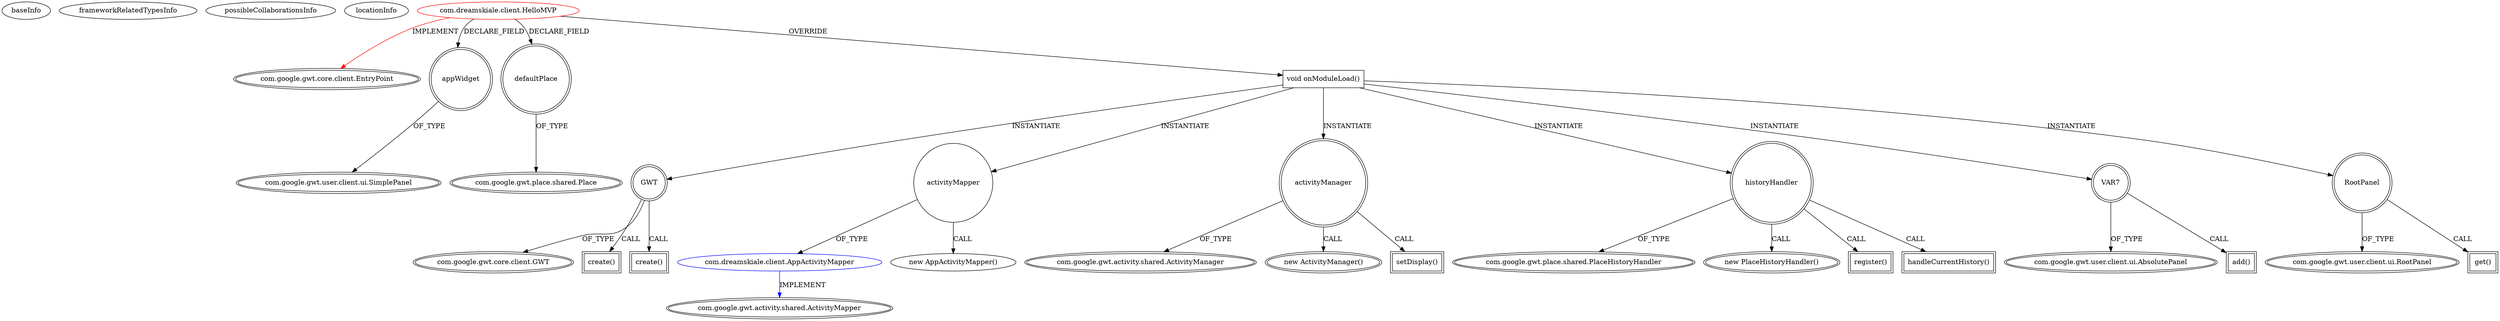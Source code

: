 digraph {
baseInfo[graphId=1024,category="extension_graph",isAnonymous=false,possibleRelation=true]
frameworkRelatedTypesInfo[0="com.google.gwt.core.client.EntryPoint"]
possibleCollaborationsInfo[0="1024~OVERRIDING_METHOD_DECLARATION-INSTANTIATION-~com.google.gwt.core.client.EntryPoint ~com.google.gwt.activity.shared.ActivityMapper ~false~false"]
locationInfo[projectName="carlos-aguayo-html5gwthistory",filePath="/carlos-aguayo-html5gwthistory/html5gwthistory-master/src/com/dreamskiale/client/HelloMVP.java",contextSignature="HelloMVP",graphId="1024"]
0[label="com.dreamskiale.client.HelloMVP",vertexType="ROOT_CLIENT_CLASS_DECLARATION",isFrameworkType=false,color=red]
1[label="com.google.gwt.core.client.EntryPoint",vertexType="FRAMEWORK_INTERFACE_TYPE",isFrameworkType=true,peripheries=2]
2[label="appWidget",vertexType="FIELD_DECLARATION",isFrameworkType=true,peripheries=2,shape=circle]
3[label="com.google.gwt.user.client.ui.SimplePanel",vertexType="FRAMEWORK_CLASS_TYPE",isFrameworkType=true,peripheries=2]
4[label="defaultPlace",vertexType="FIELD_DECLARATION",isFrameworkType=true,peripheries=2,shape=circle]
5[label="com.google.gwt.place.shared.Place",vertexType="FRAMEWORK_CLASS_TYPE",isFrameworkType=true,peripheries=2]
6[label="void onModuleLoad()",vertexType="OVERRIDING_METHOD_DECLARATION",isFrameworkType=false,shape=box]
7[label="GWT",vertexType="VARIABLE_EXPRESION",isFrameworkType=true,peripheries=2,shape=circle]
9[label="com.google.gwt.core.client.GWT",vertexType="FRAMEWORK_CLASS_TYPE",isFrameworkType=true,peripheries=2]
8[label="create()",vertexType="INSIDE_CALL",isFrameworkType=true,peripheries=2,shape=box]
11[label="activityMapper",vertexType="VARIABLE_EXPRESION",isFrameworkType=false,shape=circle]
12[label="com.dreamskiale.client.AppActivityMapper",vertexType="REFERENCE_CLIENT_CLASS_DECLARATION",isFrameworkType=false,color=blue]
13[label="com.google.gwt.activity.shared.ActivityMapper",vertexType="FRAMEWORK_INTERFACE_TYPE",isFrameworkType=true,peripheries=2]
10[label="new AppActivityMapper()",vertexType="CONSTRUCTOR_CALL",isFrameworkType=false]
15[label="activityManager",vertexType="VARIABLE_EXPRESION",isFrameworkType=true,peripheries=2,shape=circle]
16[label="com.google.gwt.activity.shared.ActivityManager",vertexType="FRAMEWORK_CLASS_TYPE",isFrameworkType=true,peripheries=2]
14[label="new ActivityManager()",vertexType="CONSTRUCTOR_CALL",isFrameworkType=true,peripheries=2]
18[label="setDisplay()",vertexType="INSIDE_CALL",isFrameworkType=true,peripheries=2,shape=box]
20[label="create()",vertexType="INSIDE_CALL",isFrameworkType=true,peripheries=2,shape=box]
22[label="historyHandler",vertexType="VARIABLE_EXPRESION",isFrameworkType=true,peripheries=2,shape=circle]
23[label="com.google.gwt.place.shared.PlaceHistoryHandler",vertexType="FRAMEWORK_CLASS_TYPE",isFrameworkType=true,peripheries=2]
21[label="new PlaceHistoryHandler()",vertexType="CONSTRUCTOR_CALL",isFrameworkType=true,peripheries=2]
25[label="register()",vertexType="INSIDE_CALL",isFrameworkType=true,peripheries=2,shape=box]
26[label="VAR7",vertexType="VARIABLE_EXPRESION",isFrameworkType=true,peripheries=2,shape=circle]
28[label="com.google.gwt.user.client.ui.AbsolutePanel",vertexType="FRAMEWORK_CLASS_TYPE",isFrameworkType=true,peripheries=2]
27[label="add()",vertexType="INSIDE_CALL",isFrameworkType=true,peripheries=2,shape=box]
29[label="RootPanel",vertexType="VARIABLE_EXPRESION",isFrameworkType=true,peripheries=2,shape=circle]
31[label="com.google.gwt.user.client.ui.RootPanel",vertexType="FRAMEWORK_CLASS_TYPE",isFrameworkType=true,peripheries=2]
30[label="get()",vertexType="INSIDE_CALL",isFrameworkType=true,peripheries=2,shape=box]
33[label="handleCurrentHistory()",vertexType="INSIDE_CALL",isFrameworkType=true,peripheries=2,shape=box]
0->1[label="IMPLEMENT",color=red]
0->2[label="DECLARE_FIELD"]
2->3[label="OF_TYPE"]
0->4[label="DECLARE_FIELD"]
4->5[label="OF_TYPE"]
0->6[label="OVERRIDE"]
6->7[label="INSTANTIATE"]
7->9[label="OF_TYPE"]
7->8[label="CALL"]
6->11[label="INSTANTIATE"]
12->13[label="IMPLEMENT",color=blue]
11->12[label="OF_TYPE"]
11->10[label="CALL"]
6->15[label="INSTANTIATE"]
15->16[label="OF_TYPE"]
15->14[label="CALL"]
15->18[label="CALL"]
7->20[label="CALL"]
6->22[label="INSTANTIATE"]
22->23[label="OF_TYPE"]
22->21[label="CALL"]
22->25[label="CALL"]
6->26[label="INSTANTIATE"]
26->28[label="OF_TYPE"]
26->27[label="CALL"]
6->29[label="INSTANTIATE"]
29->31[label="OF_TYPE"]
29->30[label="CALL"]
22->33[label="CALL"]
}
